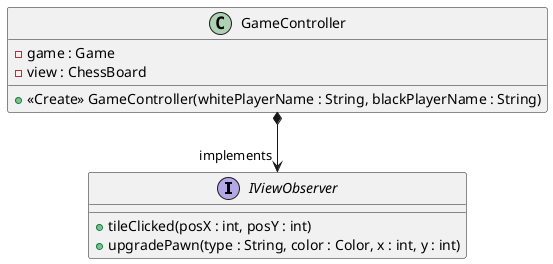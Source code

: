 @startuml
'https://plantuml.com/class-diagram

interface IViewObserver {
    + tileClicked(posX : int, posY : int)
    + upgradePawn(type : String, color : Color, x : int, y : int)
}

class GameController {
    - game : Game
    - view : ChessBoard
    + <<Create>> GameController(whitePlayerName : String, blackPlayerName : String)
}

GameController *--> "implements" IViewObserver

@enduml